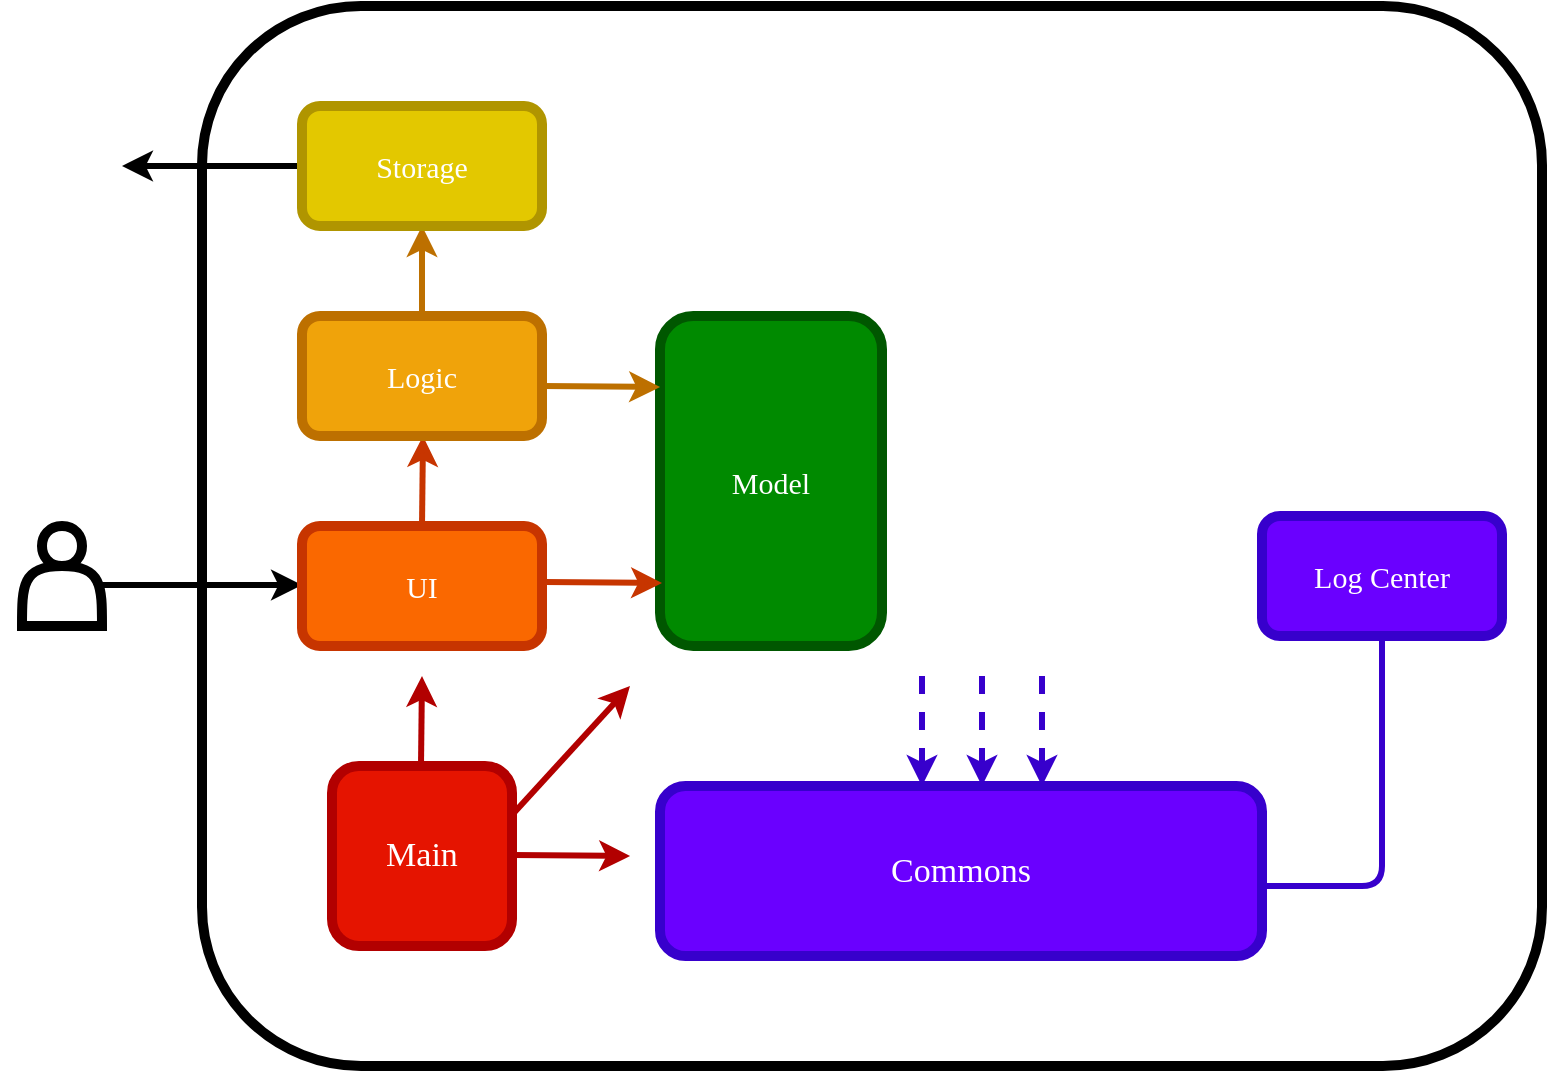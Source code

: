 <mxfile version="12.9.4" type="device"><diagram id="wmLIjxdVzlYNPfMaYZ9C" name="Page-1"><mxGraphModel dx="1123" dy="636" grid="1" gridSize="10" guides="1" tooltips="1" connect="1" arrows="1" fold="1" page="1" pageScale="1" pageWidth="827" pageHeight="1169" math="0" shadow="0"><root><mxCell id="0"/><mxCell id="1" parent="0"/><mxCell id="KYCHcNS6VOyuJXbe7Ak7-1" value="" style="rounded=1;whiteSpace=wrap;html=1;strokeWidth=5;" vertex="1" parent="1"><mxGeometry x="140" y="40" width="670" height="530" as="geometry"/></mxCell><mxCell id="KYCHcNS6VOyuJXbe7Ak7-4" value="" style="shape=actor;whiteSpace=wrap;html=1;strokeWidth=5;" vertex="1" parent="1"><mxGeometry x="50" y="300" width="40" height="50" as="geometry"/></mxCell><mxCell id="KYCHcNS6VOyuJXbe7Ak7-5" value="" style="endArrow=classic;html=1;strokeWidth=3;" edge="1" parent="1"><mxGeometry width="50" height="50" relative="1" as="geometry"><mxPoint x="90" y="329.5" as="sourcePoint"/><mxPoint x="190" y="329.5" as="targetPoint"/></mxGeometry></mxCell><mxCell id="KYCHcNS6VOyuJXbe7Ak7-10" value="" style="endArrow=classic;html=1;strokeWidth=3;exitX=0.5;exitY=0;exitDx=0;exitDy=0;fillColor=#fa6800;strokeColor=#C73500;" edge="1" parent="1"><mxGeometry width="50" height="50" relative="1" as="geometry"><mxPoint x="250.0" y="300" as="sourcePoint"/><mxPoint x="250.5" y="255" as="targetPoint"/></mxGeometry></mxCell><mxCell id="KYCHcNS6VOyuJXbe7Ak7-12" value="" style="endArrow=classic;html=1;strokeWidth=3;entryX=0.5;entryY=1;entryDx=0;entryDy=0;exitX=0.5;exitY=0;exitDx=0;exitDy=0;fillColor=#f0a30a;strokeColor=#BD7000;" edge="1" parent="1"><mxGeometry width="50" height="50" relative="1" as="geometry"><mxPoint x="250.0" y="195.0" as="sourcePoint"/><mxPoint x="250.0" y="150.0" as="targetPoint"/></mxGeometry></mxCell><mxCell id="KYCHcNS6VOyuJXbe7Ak7-14" value="&lt;font style=&quot;font-size: 15px&quot; face=&quot;Verdana&quot;&gt;Model&lt;/font&gt;" style="rounded=1;whiteSpace=wrap;html=1;strokeWidth=5;fillColor=#008a00;strokeColor=#005700;fontColor=#ffffff;" vertex="1" parent="1"><mxGeometry x="369" y="195" width="111" height="165" as="geometry"/></mxCell><mxCell id="KYCHcNS6VOyuJXbe7Ak7-15" value="" style="endArrow=classic;html=1;strokeWidth=3;exitX=1.008;exitY=0.4;exitDx=0;exitDy=0;exitPerimeter=0;fillColor=#fa6800;strokeColor=#C73500;" edge="1" parent="1"><mxGeometry width="50" height="50" relative="1" as="geometry"><mxPoint x="310.96" y="328" as="sourcePoint"/><mxPoint x="370" y="328.5" as="targetPoint"/></mxGeometry></mxCell><mxCell id="KYCHcNS6VOyuJXbe7Ak7-16" value="" style="endArrow=classic;html=1;strokeWidth=3;exitX=1.008;exitY=0.4;exitDx=0;exitDy=0;exitPerimeter=0;fillColor=#f0a30a;strokeColor=#BD7000;" edge="1" parent="1"><mxGeometry width="50" height="50" relative="1" as="geometry"><mxPoint x="310.0" y="230" as="sourcePoint"/><mxPoint x="369.04" y="230.5" as="targetPoint"/></mxGeometry></mxCell><mxCell id="KYCHcNS6VOyuJXbe7Ak7-20" value="" style="endArrow=classic;html=1;strokeWidth=3;exitX=0;exitY=0.5;exitDx=0;exitDy=0;entryX=1;entryY=0.5;entryDx=0;entryDy=0;" edge="1" parent="1"><mxGeometry width="50" height="50" relative="1" as="geometry"><mxPoint x="190.0" y="120" as="sourcePoint"/><mxPoint x="100" y="120" as="targetPoint"/><Array as="points"><mxPoint x="100" y="120"/></Array></mxGeometry></mxCell><mxCell id="KYCHcNS6VOyuJXbe7Ak7-21" value="&lt;font style=&quot;font-size: 17px&quot; face=&quot;Verdana&quot;&gt;Main&lt;/font&gt;" style="rounded=1;whiteSpace=wrap;html=1;strokeWidth=5;fillColor=#e51400;strokeColor=#B20000;fontColor=#ffffff;" vertex="1" parent="1"><mxGeometry x="205" y="420" width="90" height="90" as="geometry"/></mxCell><mxCell id="KYCHcNS6VOyuJXbe7Ak7-22" value="" style="endArrow=classic;html=1;strokeWidth=3;exitX=1.008;exitY=0.4;exitDx=0;exitDy=0;exitPerimeter=0;fillColor=#e51400;strokeColor=#B20000;" edge="1" parent="1"><mxGeometry width="50" height="50" relative="1" as="geometry"><mxPoint x="295.0" y="444.5" as="sourcePoint"/><mxPoint x="354" y="380" as="targetPoint"/></mxGeometry></mxCell><mxCell id="KYCHcNS6VOyuJXbe7Ak7-23" value="" style="endArrow=classic;html=1;strokeWidth=3;exitX=0.5;exitY=0;exitDx=0;exitDy=0;fillColor=#e51400;strokeColor=#B20000;" edge="1" parent="1"><mxGeometry width="50" height="50" relative="1" as="geometry"><mxPoint x="249.5" y="420" as="sourcePoint"/><mxPoint x="250" y="375" as="targetPoint"/></mxGeometry></mxCell><mxCell id="KYCHcNS6VOyuJXbe7Ak7-24" value="" style="endArrow=classic;html=1;strokeWidth=3;exitX=1.008;exitY=0.4;exitDx=0;exitDy=0;exitPerimeter=0;fillColor=#e51400;strokeColor=#B20000;" edge="1" parent="1"><mxGeometry width="50" height="50" relative="1" as="geometry"><mxPoint x="295.0" y="464.5" as="sourcePoint"/><mxPoint x="354.04" y="465" as="targetPoint"/></mxGeometry></mxCell><mxCell id="KYCHcNS6VOyuJXbe7Ak7-25" value="&lt;font style=&quot;font-size: 17px&quot; face=&quot;Verdana&quot;&gt;Commons&lt;/font&gt;" style="rounded=1;whiteSpace=wrap;html=1;strokeWidth=5;fillColor=#6a00ff;strokeColor=#3700CC;fontColor=#ffffff;" vertex="1" parent="1"><mxGeometry x="369" y="430" width="301" height="85" as="geometry"/></mxCell><mxCell id="KYCHcNS6VOyuJXbe7Ak7-30" value="" style="endArrow=classic;html=1;strokeWidth=3;dashed=1;fillColor=#6a00ff;strokeColor=#3700CC;" edge="1" parent="1"><mxGeometry width="50" height="50" relative="1" as="geometry"><mxPoint x="500" y="375" as="sourcePoint"/><mxPoint x="500.0" y="430" as="targetPoint"/></mxGeometry></mxCell><mxCell id="KYCHcNS6VOyuJXbe7Ak7-31" value="" style="endArrow=classic;html=1;strokeWidth=3;dashed=1;fillColor=#6a00ff;strokeColor=#3700CC;" edge="1" parent="1"><mxGeometry width="50" height="50" relative="1" as="geometry"><mxPoint x="530.0" y="375" as="sourcePoint"/><mxPoint x="530.0" y="430" as="targetPoint"/></mxGeometry></mxCell><mxCell id="KYCHcNS6VOyuJXbe7Ak7-32" value="" style="endArrow=classic;html=1;strokeWidth=3;dashed=1;fillColor=#6a00ff;strokeColor=#3700CC;" edge="1" parent="1"><mxGeometry width="50" height="50" relative="1" as="geometry"><mxPoint x="560.0" y="375" as="sourcePoint"/><mxPoint x="560.0" y="430" as="targetPoint"/></mxGeometry></mxCell><mxCell id="KYCHcNS6VOyuJXbe7Ak7-33" value="" style="endArrow=none;html=1;strokeWidth=3;entryX=0.5;entryY=1;entryDx=0;entryDy=0;fillColor=#6a00ff;strokeColor=#3700CC;" edge="1" parent="1" target="KYCHcNS6VOyuJXbe7Ak7-38"><mxGeometry width="50" height="50" relative="1" as="geometry"><mxPoint x="672" y="480" as="sourcePoint"/><mxPoint x="760" y="360" as="targetPoint"/><Array as="points"><mxPoint x="680" y="480"/><mxPoint x="730" y="480"/></Array></mxGeometry></mxCell><mxCell id="KYCHcNS6VOyuJXbe7Ak7-35" value="&lt;font style=&quot;font-size: 15px&quot; face=&quot;Verdana&quot;&gt;UI&lt;/font&gt;" style="rounded=1;whiteSpace=wrap;html=1;strokeWidth=5;fillColor=#fa6800;strokeColor=#C73500;fontColor=#ffffff;" vertex="1" parent="1"><mxGeometry x="190" y="300" width="120" height="60" as="geometry"/></mxCell><mxCell id="KYCHcNS6VOyuJXbe7Ak7-36" value="&lt;font style=&quot;font-size: 15px&quot; face=&quot;Verdana&quot;&gt;Logic&lt;/font&gt;" style="rounded=1;whiteSpace=wrap;html=1;strokeWidth=5;fillColor=#f0a30a;strokeColor=#BD7000;fontColor=#ffffff;" vertex="1" parent="1"><mxGeometry x="190" y="195" width="120" height="60" as="geometry"/></mxCell><mxCell id="KYCHcNS6VOyuJXbe7Ak7-37" value="&lt;font style=&quot;font-size: 15px&quot; face=&quot;Verdana&quot;&gt;Storage&lt;/font&gt;" style="rounded=1;whiteSpace=wrap;html=1;strokeWidth=5;fillColor=#e3c800;strokeColor=#B09500;fontColor=#ffffff;" vertex="1" parent="1"><mxGeometry x="190" y="90" width="120" height="60" as="geometry"/></mxCell><mxCell id="KYCHcNS6VOyuJXbe7Ak7-38" value="&lt;font style=&quot;font-size: 15px&quot;&gt;&lt;font face=&quot;Verdana&quot;&gt;Log Center&lt;/font&gt;&lt;br&gt;&lt;/font&gt;" style="rounded=1;whiteSpace=wrap;html=1;strokeWidth=5;fillColor=#6a00ff;strokeColor=#3700CC;fontColor=#ffffff;" vertex="1" parent="1"><mxGeometry x="670" y="295" width="120" height="60" as="geometry"/></mxCell><mxCell id="KYCHcNS6VOyuJXbe7Ak7-41" value="" style="shape=image;html=1;verticalAlign=top;verticalLabelPosition=bottom;labelBackgroundColor=#ffffff;imageAspect=0;aspect=fixed;image=https://cdn0.iconfinder.com/data/icons/very-basic-android-l-lollipop-icon-pack/24/document-128.png;rounded=1;strokeWidth=5;" vertex="1" parent="1"><mxGeometry x="39.25" y="80" width="61.5" height="61.5" as="geometry"/></mxCell></root></mxGraphModel></diagram></mxfile>
